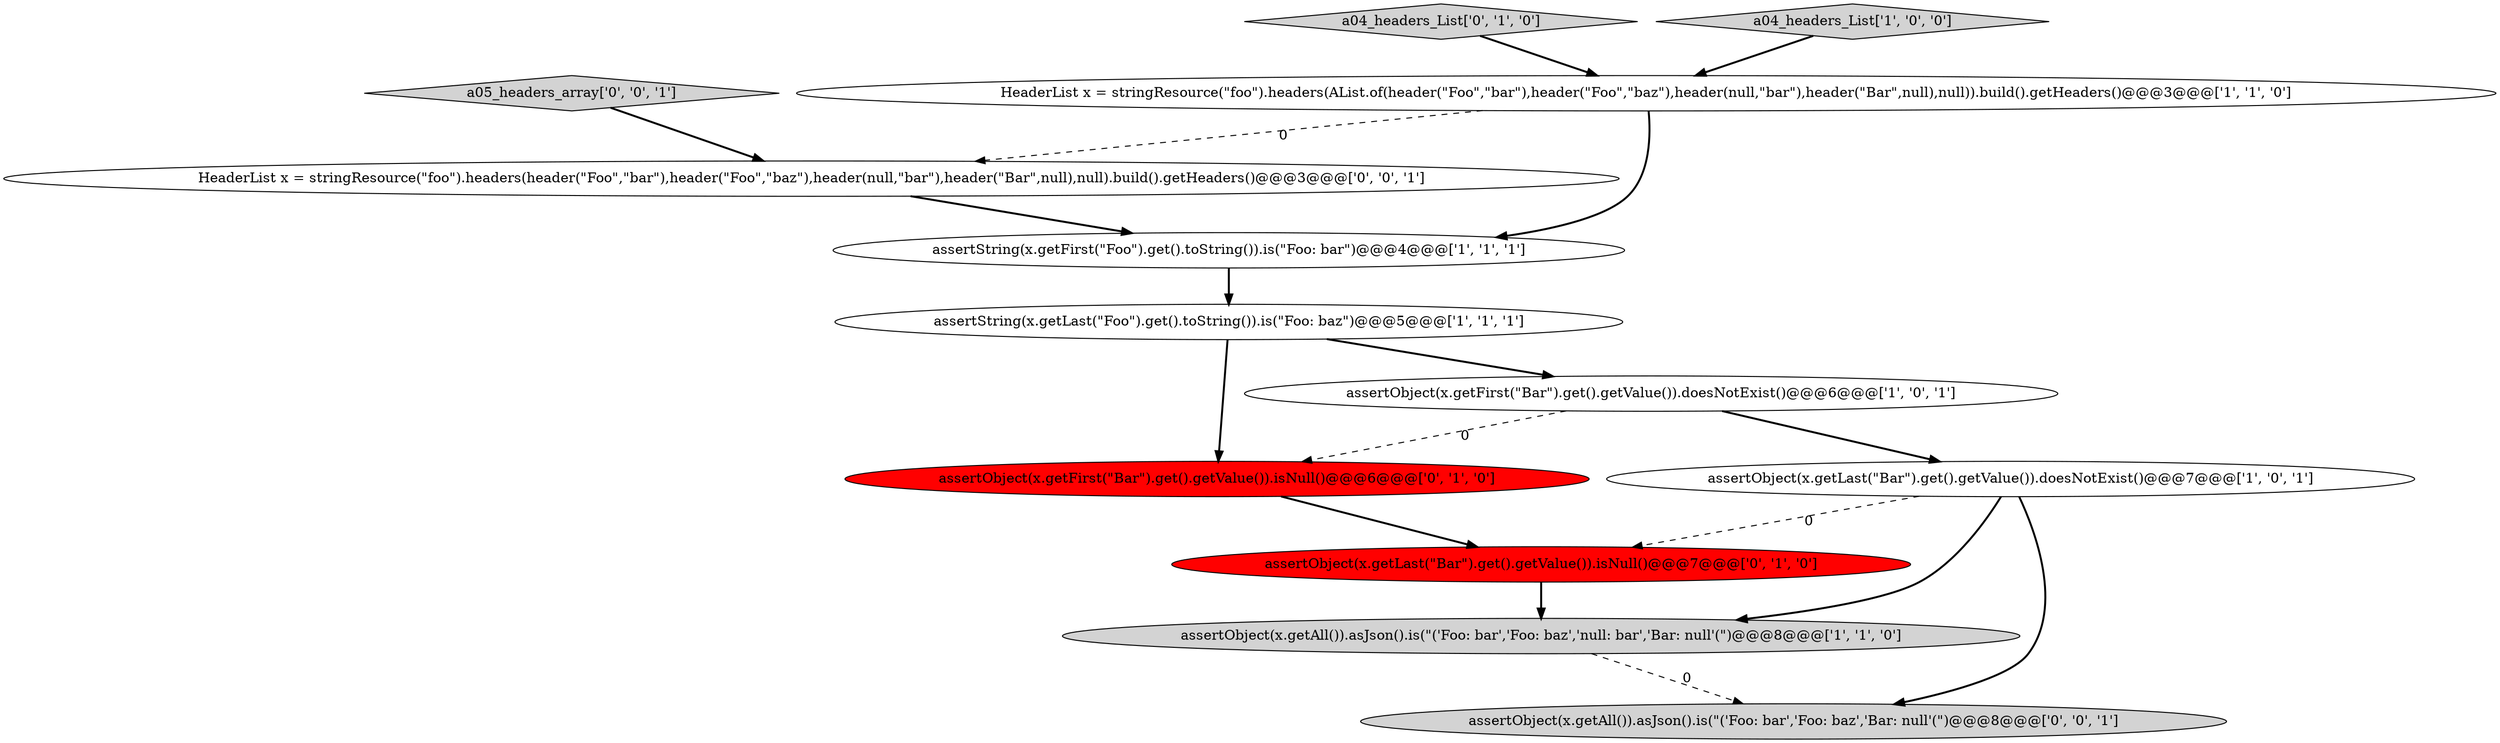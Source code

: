 digraph {
0 [style = filled, label = "assertString(x.getFirst(\"Foo\").get().toString()).is(\"Foo: bar\")@@@4@@@['1', '1', '1']", fillcolor = white, shape = ellipse image = "AAA0AAABBB1BBB"];
9 [style = filled, label = "assertObject(x.getLast(\"Bar\").get().getValue()).isNull()@@@7@@@['0', '1', '0']", fillcolor = red, shape = ellipse image = "AAA1AAABBB2BBB"];
3 [style = filled, label = "assertString(x.getLast(\"Foo\").get().toString()).is(\"Foo: baz\")@@@5@@@['1', '1', '1']", fillcolor = white, shape = ellipse image = "AAA0AAABBB1BBB"];
7 [style = filled, label = "assertObject(x.getFirst(\"Bar\").get().getValue()).isNull()@@@6@@@['0', '1', '0']", fillcolor = red, shape = ellipse image = "AAA1AAABBB2BBB"];
5 [style = filled, label = "assertObject(x.getAll()).asJson().is(\"('Foo: bar','Foo: baz','null: bar','Bar: null'(\")@@@8@@@['1', '1', '0']", fillcolor = lightgray, shape = ellipse image = "AAA0AAABBB1BBB"];
10 [style = filled, label = "assertObject(x.getAll()).asJson().is(\"('Foo: bar','Foo: baz','Bar: null'(\")@@@8@@@['0', '0', '1']", fillcolor = lightgray, shape = ellipse image = "AAA0AAABBB3BBB"];
1 [style = filled, label = "HeaderList x = stringResource(\"foo\").headers(AList.of(header(\"Foo\",\"bar\"),header(\"Foo\",\"baz\"),header(null,\"bar\"),header(\"Bar\",null),null)).build().getHeaders()@@@3@@@['1', '1', '0']", fillcolor = white, shape = ellipse image = "AAA0AAABBB1BBB"];
12 [style = filled, label = "a05_headers_array['0', '0', '1']", fillcolor = lightgray, shape = diamond image = "AAA0AAABBB3BBB"];
6 [style = filled, label = "assertObject(x.getLast(\"Bar\").get().getValue()).doesNotExist()@@@7@@@['1', '0', '1']", fillcolor = white, shape = ellipse image = "AAA0AAABBB1BBB"];
8 [style = filled, label = "a04_headers_List['0', '1', '0']", fillcolor = lightgray, shape = diamond image = "AAA0AAABBB2BBB"];
4 [style = filled, label = "a04_headers_List['1', '0', '0']", fillcolor = lightgray, shape = diamond image = "AAA0AAABBB1BBB"];
2 [style = filled, label = "assertObject(x.getFirst(\"Bar\").get().getValue()).doesNotExist()@@@6@@@['1', '0', '1']", fillcolor = white, shape = ellipse image = "AAA0AAABBB1BBB"];
11 [style = filled, label = "HeaderList x = stringResource(\"foo\").headers(header(\"Foo\",\"bar\"),header(\"Foo\",\"baz\"),header(null,\"bar\"),header(\"Bar\",null),null).build().getHeaders()@@@3@@@['0', '0', '1']", fillcolor = white, shape = ellipse image = "AAA0AAABBB3BBB"];
9->5 [style = bold, label=""];
0->3 [style = bold, label=""];
7->9 [style = bold, label=""];
8->1 [style = bold, label=""];
6->5 [style = bold, label=""];
4->1 [style = bold, label=""];
11->0 [style = bold, label=""];
1->0 [style = bold, label=""];
3->2 [style = bold, label=""];
5->10 [style = dashed, label="0"];
3->7 [style = bold, label=""];
2->7 [style = dashed, label="0"];
1->11 [style = dashed, label="0"];
2->6 [style = bold, label=""];
6->10 [style = bold, label=""];
6->9 [style = dashed, label="0"];
12->11 [style = bold, label=""];
}
